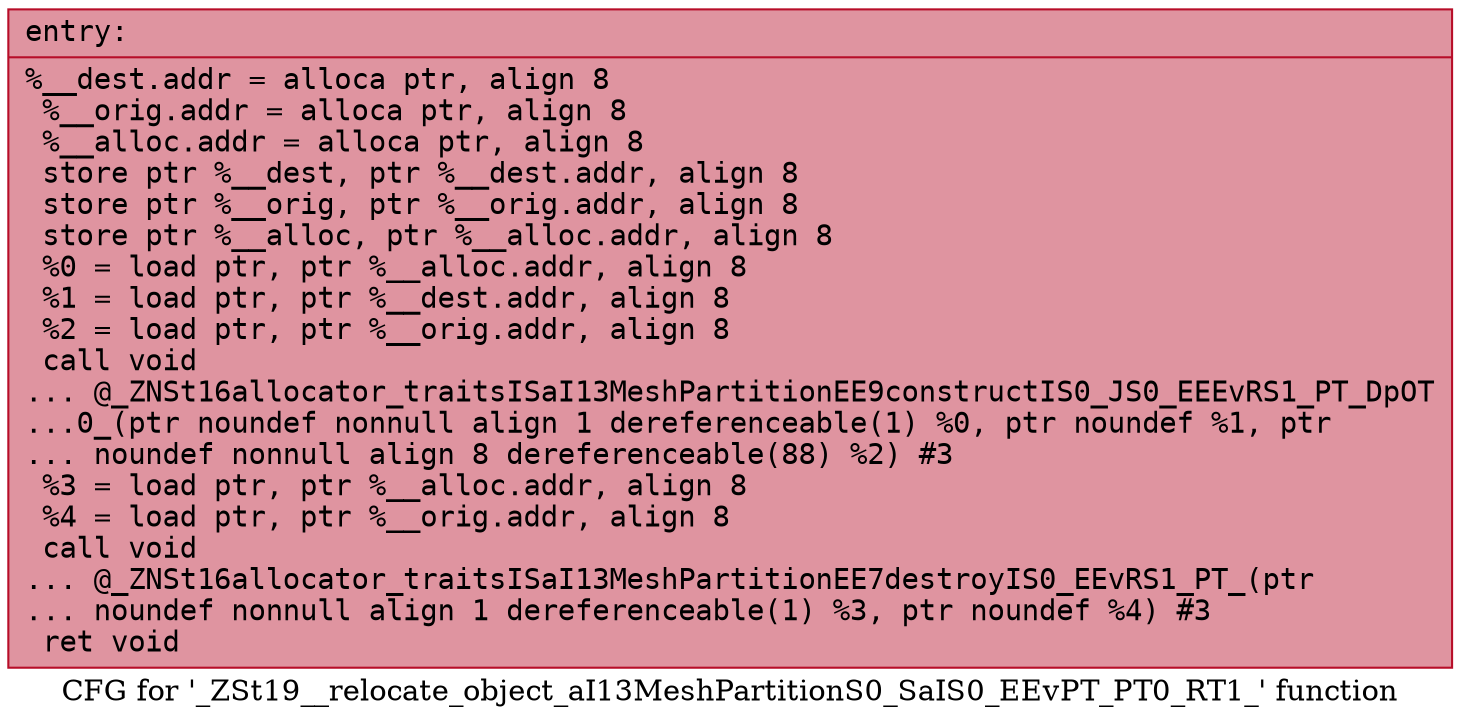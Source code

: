 digraph "CFG for '_ZSt19__relocate_object_aI13MeshPartitionS0_SaIS0_EEvPT_PT0_RT1_' function" {
	label="CFG for '_ZSt19__relocate_object_aI13MeshPartitionS0_SaIS0_EEvPT_PT0_RT1_' function";

	Node0x55dab4845d90 [shape=record,color="#b70d28ff", style=filled, fillcolor="#b70d2870" fontname="Courier",label="{entry:\l|  %__dest.addr = alloca ptr, align 8\l  %__orig.addr = alloca ptr, align 8\l  %__alloc.addr = alloca ptr, align 8\l  store ptr %__dest, ptr %__dest.addr, align 8\l  store ptr %__orig, ptr %__orig.addr, align 8\l  store ptr %__alloc, ptr %__alloc.addr, align 8\l  %0 = load ptr, ptr %__alloc.addr, align 8\l  %1 = load ptr, ptr %__dest.addr, align 8\l  %2 = load ptr, ptr %__orig.addr, align 8\l  call void\l... @_ZNSt16allocator_traitsISaI13MeshPartitionEE9constructIS0_JS0_EEEvRS1_PT_DpOT\l...0_(ptr noundef nonnull align 1 dereferenceable(1) %0, ptr noundef %1, ptr\l... noundef nonnull align 8 dereferenceable(88) %2) #3\l  %3 = load ptr, ptr %__alloc.addr, align 8\l  %4 = load ptr, ptr %__orig.addr, align 8\l  call void\l... @_ZNSt16allocator_traitsISaI13MeshPartitionEE7destroyIS0_EEvRS1_PT_(ptr\l... noundef nonnull align 1 dereferenceable(1) %3, ptr noundef %4) #3\l  ret void\l}"];
}
